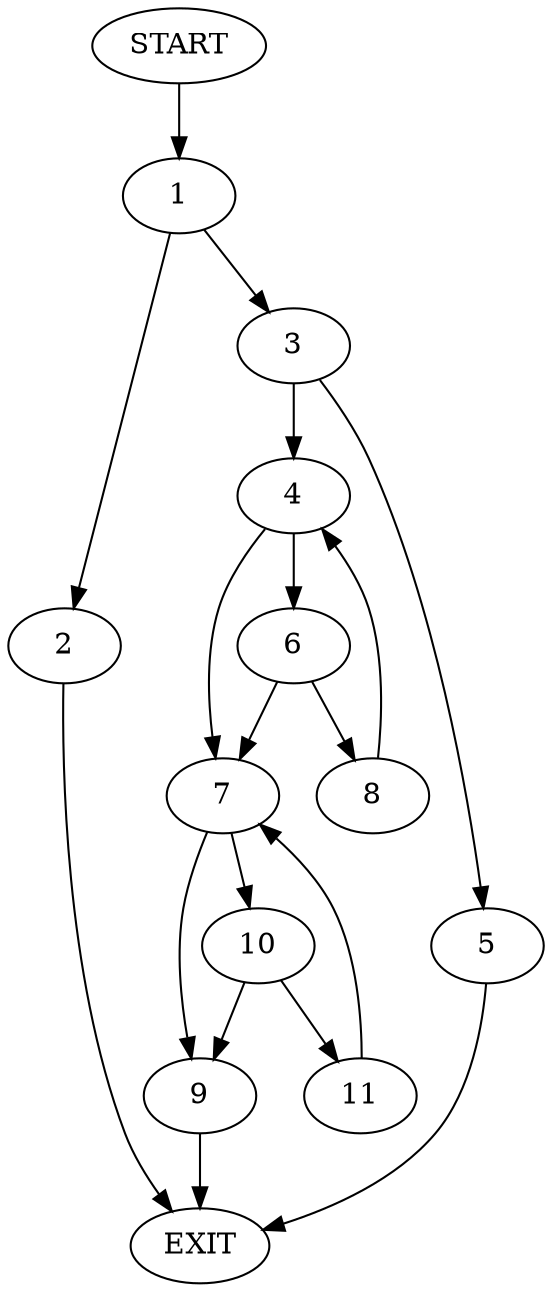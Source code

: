 digraph {
0 [label="START"]
12 [label="EXIT"]
0 -> 1
1 -> 2
1 -> 3
3 -> 4
3 -> 5
2 -> 12
4 -> 6
4 -> 7
5 -> 12
6 -> 7
6 -> 8
7 -> 9
7 -> 10
8 -> 4
9 -> 12
10 -> 9
10 -> 11
11 -> 7
}
